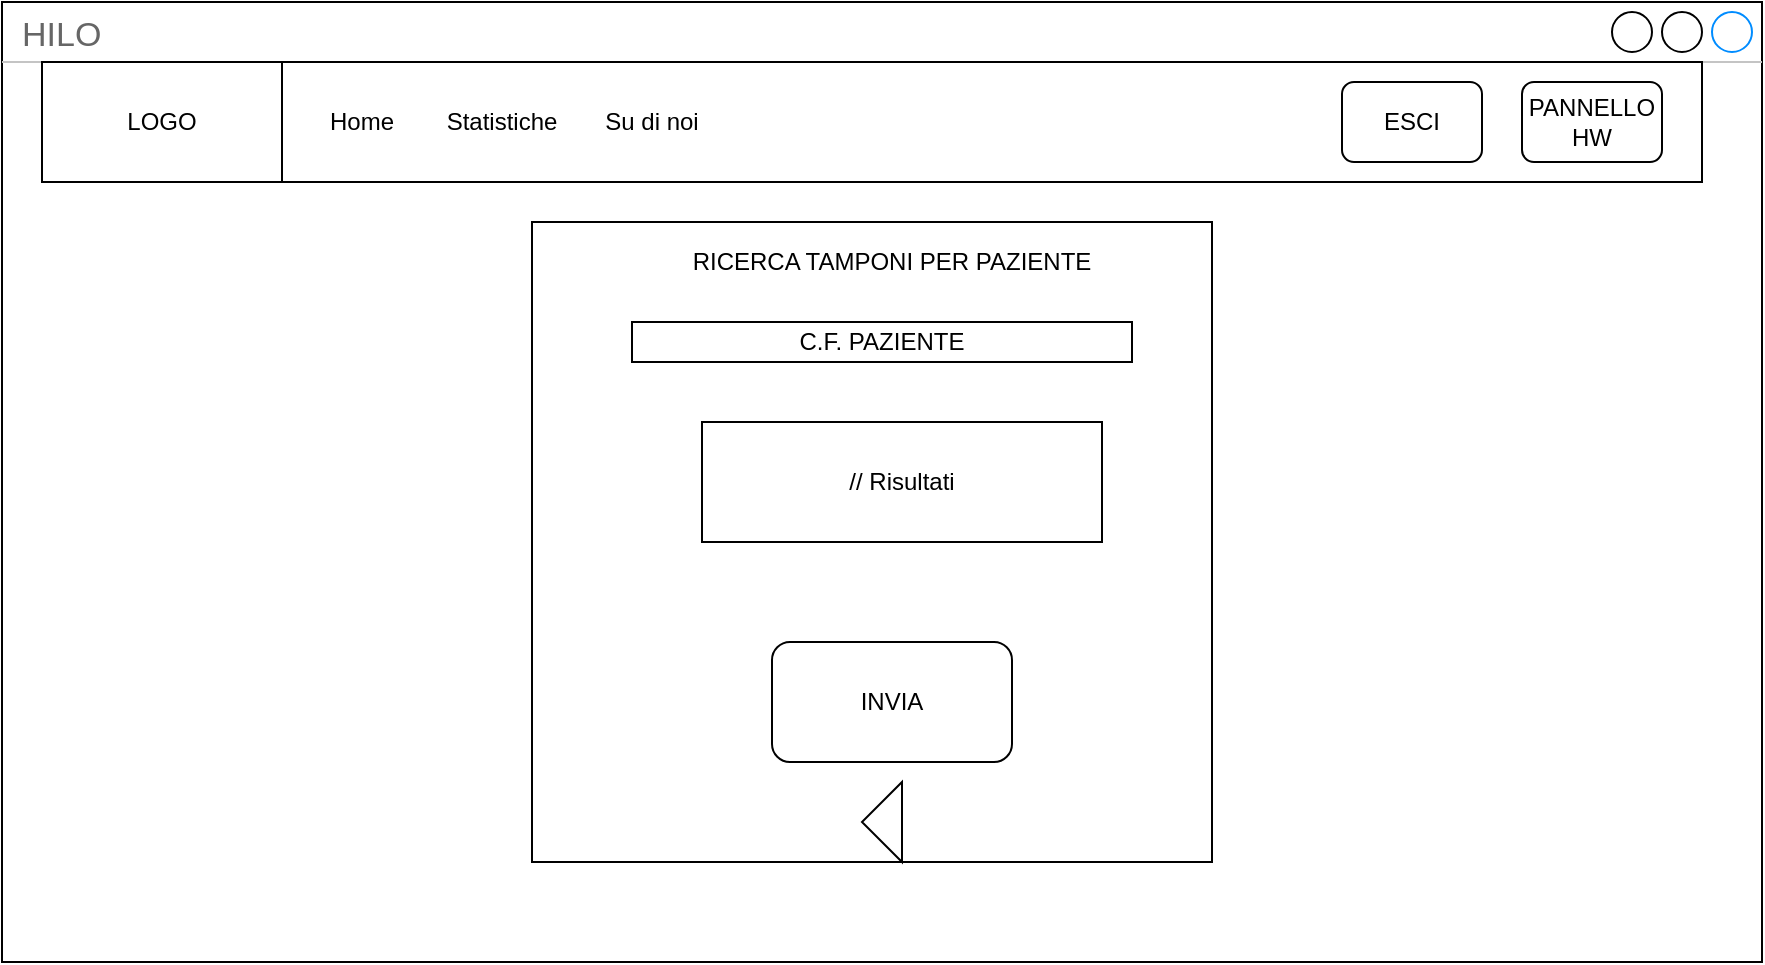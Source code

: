 <mxfile version="14.2.6" type="device"><diagram id="yRj5w_hvDqRgiYm6Sbe2" name="Page-1"><mxGraphModel dx="1422" dy="737" grid="1" gridSize="10" guides="1" tooltips="1" connect="1" arrows="1" fold="1" page="1" pageScale="1" pageWidth="1654" pageHeight="2336" math="0" shadow="0"><root><mxCell id="0"/><mxCell id="1" parent="0"/><mxCell id="8zgd2rfi1ruSNI62ThP6-2" value="HILO" style="strokeWidth=1;shadow=0;dashed=0;align=center;html=1;shape=mxgraph.mockup.containers.window;align=left;verticalAlign=top;spacingLeft=8;strokeColor2=#008cff;strokeColor3=#c4c4c4;fontColor=#666666;mainText=;fontSize=17;labelBackgroundColor=none;" vertex="1" parent="1"><mxGeometry x="210" y="50" width="880" height="480" as="geometry"/></mxCell><mxCell id="8zgd2rfi1ruSNI62ThP6-3" value="" style="rounded=0;whiteSpace=wrap;html=1;" vertex="1" parent="1"><mxGeometry x="230" y="80" width="830" height="60" as="geometry"/></mxCell><mxCell id="8zgd2rfi1ruSNI62ThP6-4" value="LOGO" style="rounded=0;whiteSpace=wrap;html=1;" vertex="1" parent="1"><mxGeometry x="230" y="80" width="120" height="60" as="geometry"/></mxCell><mxCell id="8zgd2rfi1ruSNI62ThP6-5" value="Home" style="text;html=1;strokeColor=none;fillColor=none;align=center;verticalAlign=middle;whiteSpace=wrap;rounded=0;" vertex="1" parent="1"><mxGeometry x="370" y="100" width="40" height="20" as="geometry"/></mxCell><mxCell id="8zgd2rfi1ruSNI62ThP6-6" value="Statistiche" style="text;html=1;strokeColor=none;fillColor=none;align=center;verticalAlign=middle;whiteSpace=wrap;rounded=0;" vertex="1" parent="1"><mxGeometry x="440" y="100" width="40" height="20" as="geometry"/></mxCell><mxCell id="8zgd2rfi1ruSNI62ThP6-7" value="Su di noi" style="text;html=1;strokeColor=none;fillColor=none;align=center;verticalAlign=middle;whiteSpace=wrap;rounded=0;" vertex="1" parent="1"><mxGeometry x="510" y="100" width="50" height="20" as="geometry"/></mxCell><mxCell id="8zgd2rfi1ruSNI62ThP6-8" value="ESCI" style="rounded=1;whiteSpace=wrap;html=1;" vertex="1" parent="1"><mxGeometry x="880" y="90" width="70" height="40" as="geometry"/></mxCell><mxCell id="8zgd2rfi1ruSNI62ThP6-9" value="" style="rounded=0;whiteSpace=wrap;html=1;" vertex="1" parent="1"><mxGeometry x="475" y="160" width="340" height="320" as="geometry"/></mxCell><mxCell id="8zgd2rfi1ruSNI62ThP6-10" value="PANNELLO HW" style="rounded=1;whiteSpace=wrap;html=1;" vertex="1" parent="1"><mxGeometry x="970" y="90" width="70" height="40" as="geometry"/></mxCell><mxCell id="8zgd2rfi1ruSNI62ThP6-11" value="RICERCA TAMPONI PER PAZIENTE" style="text;html=1;strokeColor=none;fillColor=none;align=center;verticalAlign=middle;whiteSpace=wrap;rounded=0;" vertex="1" parent="1"><mxGeometry x="510" y="170" width="290" height="20" as="geometry"/></mxCell><mxCell id="8zgd2rfi1ruSNI62ThP6-12" value="C.F. PAZIENTE" style="rounded=0;whiteSpace=wrap;html=1;" vertex="1" parent="1"><mxGeometry x="525" y="210" width="250" height="20" as="geometry"/></mxCell><mxCell id="8zgd2rfi1ruSNI62ThP6-13" value="INVIA" style="rounded=1;whiteSpace=wrap;html=1;" vertex="1" parent="1"><mxGeometry x="595" y="370" width="120" height="60" as="geometry"/></mxCell><mxCell id="8zgd2rfi1ruSNI62ThP6-14" value="" style="triangle;whiteSpace=wrap;html=1;direction=west;" vertex="1" parent="1"><mxGeometry x="640" y="440" width="20" height="40" as="geometry"/></mxCell><mxCell id="8zgd2rfi1ruSNI62ThP6-18" value="// Risultati" style="rounded=0;whiteSpace=wrap;html=1;" vertex="1" parent="1"><mxGeometry x="560" y="260" width="200" height="60" as="geometry"/></mxCell></root></mxGraphModel></diagram></mxfile>